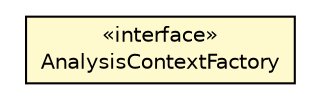 #!/usr/local/bin/dot
#
# Class diagram 
# Generated by UMLGraph version 5.1 (http://www.umlgraph.org/)
#

digraph G {
	edge [fontname="Helvetica",fontsize=10,labelfontname="Helvetica",labelfontsize=10];
	node [fontname="Helvetica",fontsize=10,shape=plaintext];
	nodesep=0.25;
	ranksep=0.5;
	// org.androidtransfuse.analysis.AnalysisContextFactory
	c25293 [label=<<table title="org.androidtransfuse.analysis.AnalysisContextFactory" border="0" cellborder="1" cellspacing="0" cellpadding="2" port="p" bgcolor="lemonChiffon" href="./AnalysisContextFactory.html">
		<tr><td><table border="0" cellspacing="0" cellpadding="1">
<tr><td align="center" balign="center"> &#171;interface&#187; </td></tr>
<tr><td align="center" balign="center"> AnalysisContextFactory </td></tr>
		</table></td></tr>
		</table>>, fontname="Helvetica", fontcolor="black", fontsize=10.0];
}

